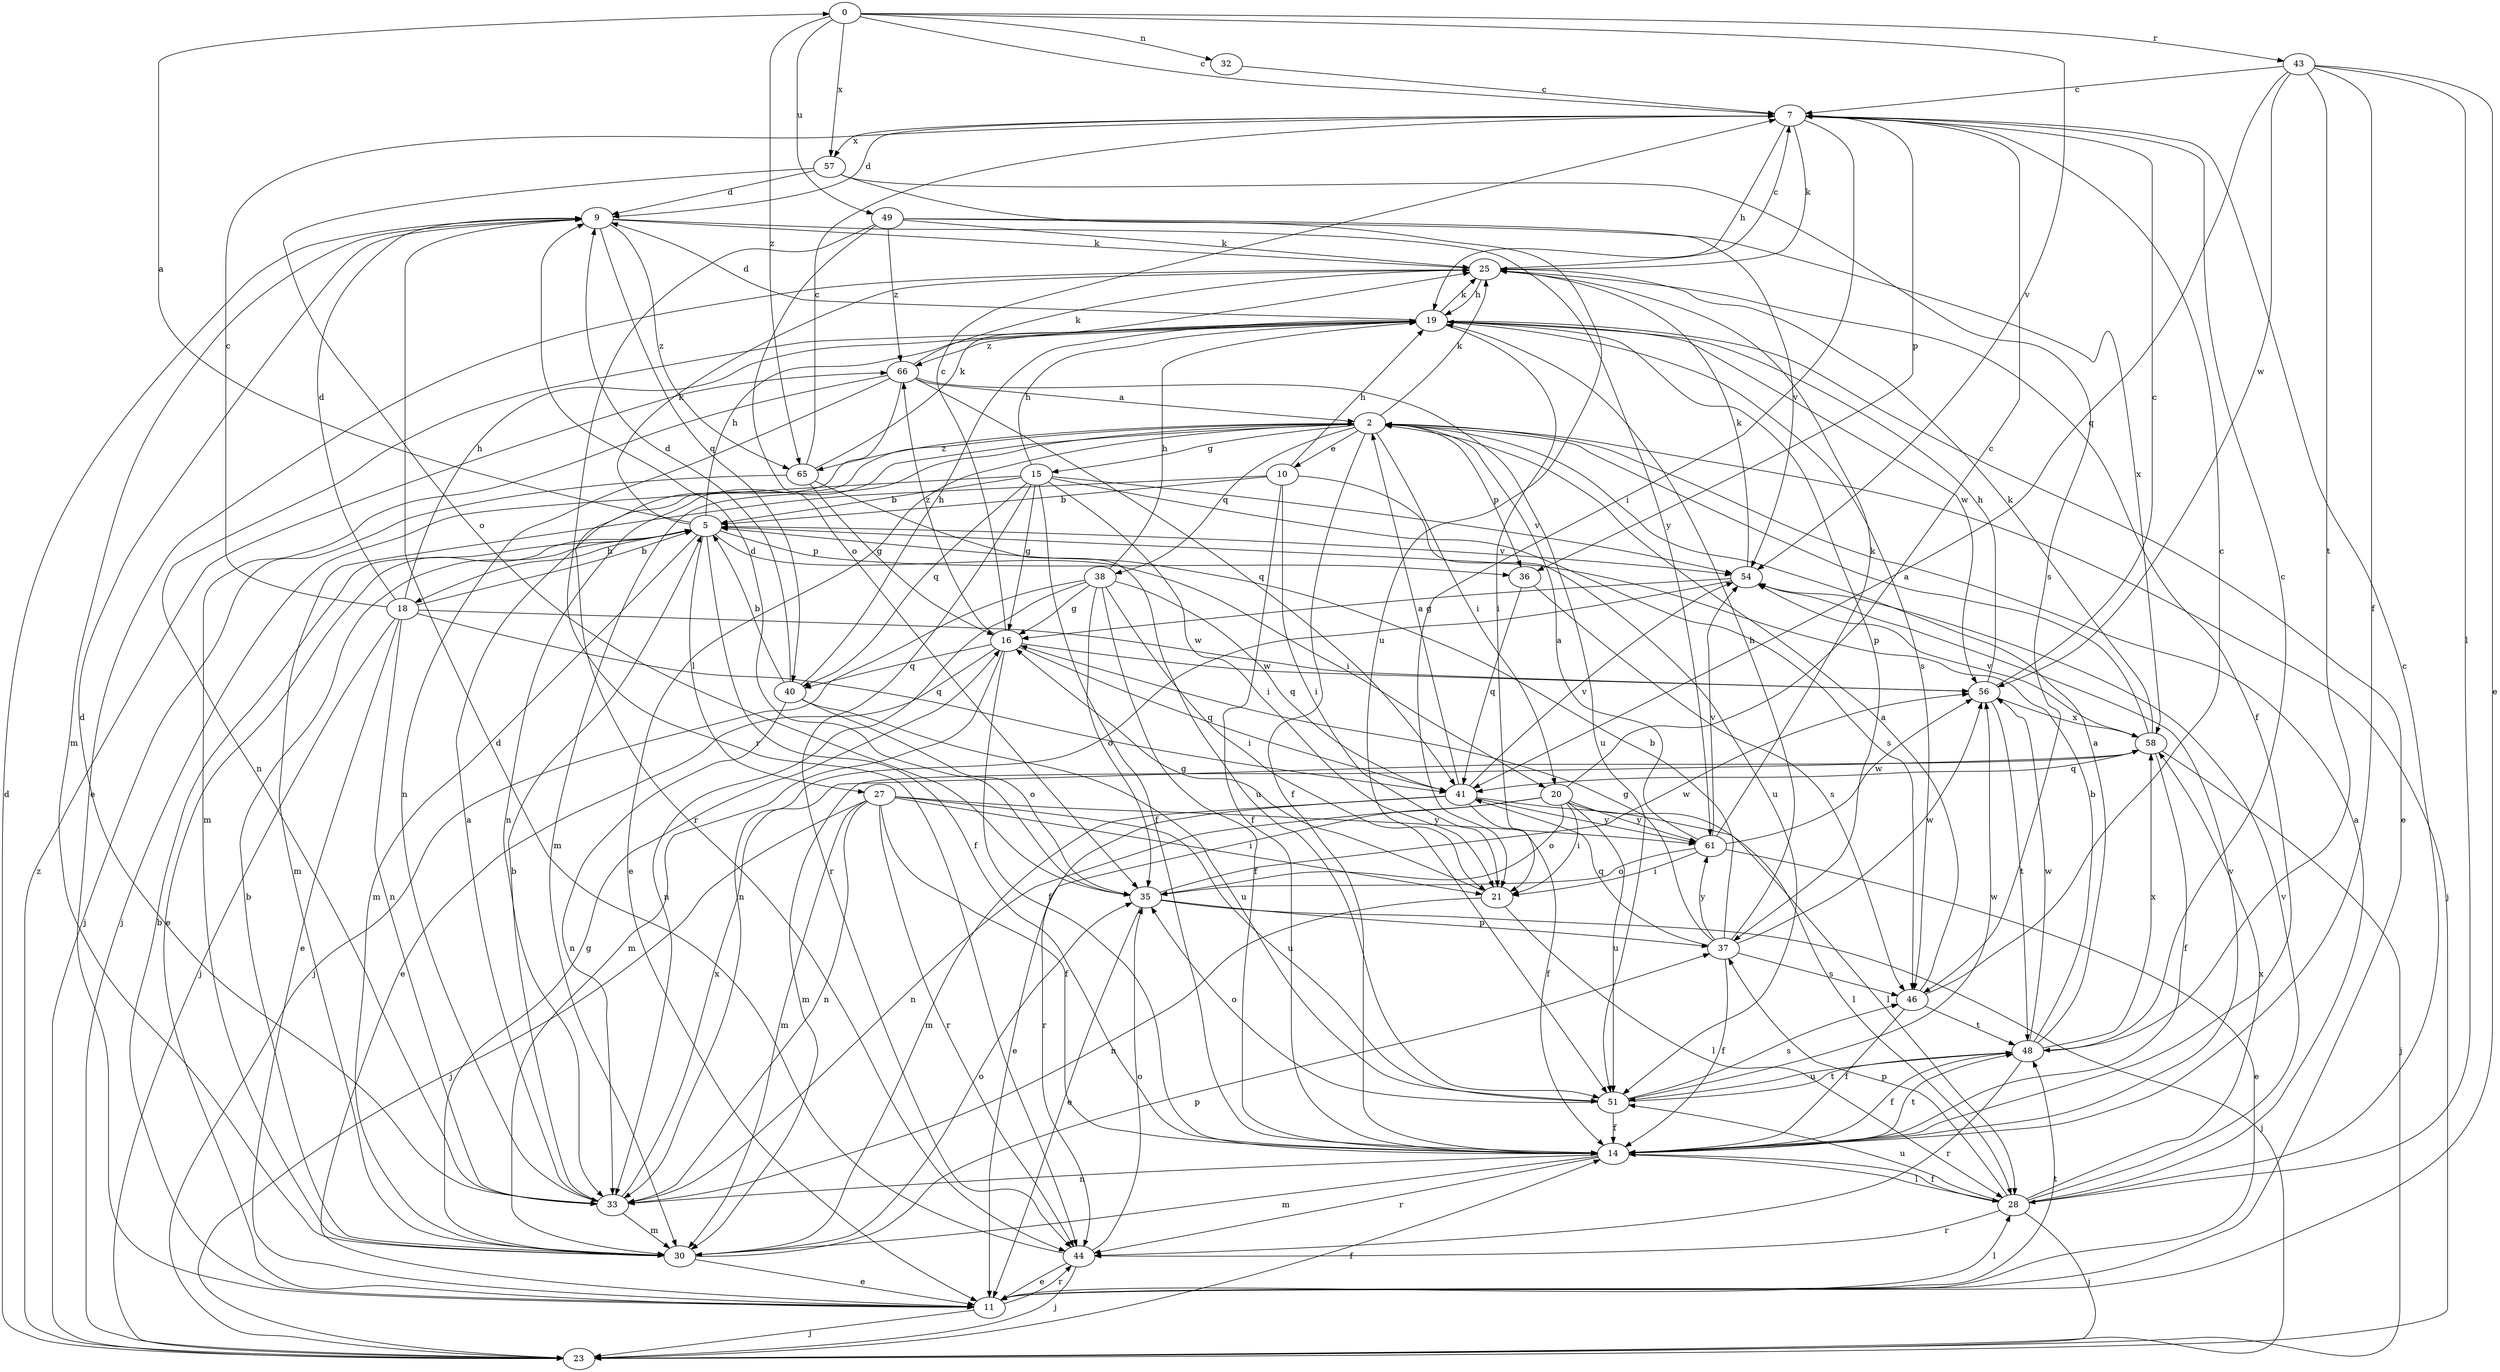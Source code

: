 strict digraph  {
0;
2;
5;
7;
9;
10;
11;
14;
15;
16;
18;
19;
20;
21;
23;
25;
27;
28;
30;
32;
33;
35;
36;
37;
38;
40;
41;
43;
44;
46;
48;
49;
51;
54;
56;
57;
58;
61;
65;
66;
0 -> 7  [label=c];
0 -> 32  [label=n];
0 -> 43  [label=r];
0 -> 49  [label=u];
0 -> 54  [label=v];
0 -> 57  [label=x];
0 -> 65  [label=z];
2 -> 10  [label=e];
2 -> 11  [label=e];
2 -> 14  [label=f];
2 -> 15  [label=g];
2 -> 20  [label=i];
2 -> 23  [label=j];
2 -> 25  [label=k];
2 -> 30  [label=m];
2 -> 33  [label=n];
2 -> 36  [label=p];
2 -> 38  [label=q];
2 -> 65  [label=z];
5 -> 0  [label=a];
5 -> 11  [label=e];
5 -> 14  [label=f];
5 -> 18  [label=h];
5 -> 19  [label=h];
5 -> 20  [label=i];
5 -> 25  [label=k];
5 -> 27  [label=l];
5 -> 30  [label=m];
5 -> 36  [label=p];
5 -> 54  [label=v];
7 -> 9  [label=d];
7 -> 19  [label=h];
7 -> 21  [label=i];
7 -> 25  [label=k];
7 -> 36  [label=p];
7 -> 57  [label=x];
9 -> 25  [label=k];
9 -> 30  [label=m];
9 -> 40  [label=q];
9 -> 61  [label=y];
9 -> 65  [label=z];
10 -> 5  [label=b];
10 -> 14  [label=f];
10 -> 19  [label=h];
10 -> 21  [label=i];
10 -> 30  [label=m];
10 -> 51  [label=u];
11 -> 5  [label=b];
11 -> 23  [label=j];
11 -> 28  [label=l];
11 -> 44  [label=r];
11 -> 48  [label=t];
14 -> 28  [label=l];
14 -> 30  [label=m];
14 -> 33  [label=n];
14 -> 44  [label=r];
14 -> 48  [label=t];
14 -> 54  [label=v];
15 -> 5  [label=b];
15 -> 14  [label=f];
15 -> 16  [label=g];
15 -> 19  [label=h];
15 -> 21  [label=i];
15 -> 23  [label=j];
15 -> 40  [label=q];
15 -> 44  [label=r];
15 -> 46  [label=s];
15 -> 54  [label=v];
16 -> 7  [label=c];
16 -> 11  [label=e];
16 -> 14  [label=f];
16 -> 30  [label=m];
16 -> 40  [label=q];
16 -> 41  [label=q];
16 -> 56  [label=w];
16 -> 66  [label=z];
18 -> 5  [label=b];
18 -> 7  [label=c];
18 -> 9  [label=d];
18 -> 11  [label=e];
18 -> 19  [label=h];
18 -> 23  [label=j];
18 -> 33  [label=n];
18 -> 41  [label=q];
18 -> 56  [label=w];
19 -> 9  [label=d];
19 -> 11  [label=e];
19 -> 21  [label=i];
19 -> 25  [label=k];
19 -> 33  [label=n];
19 -> 37  [label=p];
19 -> 46  [label=s];
19 -> 56  [label=w];
19 -> 66  [label=z];
20 -> 7  [label=c];
20 -> 11  [label=e];
20 -> 21  [label=i];
20 -> 28  [label=l];
20 -> 33  [label=n];
20 -> 35  [label=o];
20 -> 51  [label=u];
20 -> 61  [label=y];
21 -> 16  [label=g];
21 -> 28  [label=l];
21 -> 33  [label=n];
23 -> 9  [label=d];
23 -> 14  [label=f];
23 -> 66  [label=z];
25 -> 7  [label=c];
25 -> 11  [label=e];
25 -> 14  [label=f];
25 -> 19  [label=h];
27 -> 14  [label=f];
27 -> 21  [label=i];
27 -> 23  [label=j];
27 -> 30  [label=m];
27 -> 33  [label=n];
27 -> 44  [label=r];
27 -> 51  [label=u];
27 -> 61  [label=y];
28 -> 2  [label=a];
28 -> 7  [label=c];
28 -> 14  [label=f];
28 -> 23  [label=j];
28 -> 37  [label=p];
28 -> 44  [label=r];
28 -> 51  [label=u];
28 -> 54  [label=v];
28 -> 58  [label=x];
30 -> 5  [label=b];
30 -> 11  [label=e];
30 -> 16  [label=g];
30 -> 35  [label=o];
30 -> 37  [label=p];
32 -> 7  [label=c];
33 -> 2  [label=a];
33 -> 5  [label=b];
33 -> 9  [label=d];
33 -> 30  [label=m];
33 -> 58  [label=x];
35 -> 9  [label=d];
35 -> 11  [label=e];
35 -> 23  [label=j];
35 -> 37  [label=p];
35 -> 56  [label=w];
36 -> 41  [label=q];
36 -> 46  [label=s];
37 -> 5  [label=b];
37 -> 14  [label=f];
37 -> 16  [label=g];
37 -> 19  [label=h];
37 -> 41  [label=q];
37 -> 46  [label=s];
37 -> 56  [label=w];
37 -> 61  [label=y];
38 -> 14  [label=f];
38 -> 16  [label=g];
38 -> 19  [label=h];
38 -> 21  [label=i];
38 -> 23  [label=j];
38 -> 33  [label=n];
38 -> 35  [label=o];
38 -> 41  [label=q];
40 -> 5  [label=b];
40 -> 9  [label=d];
40 -> 19  [label=h];
40 -> 33  [label=n];
40 -> 35  [label=o];
40 -> 51  [label=u];
41 -> 2  [label=a];
41 -> 14  [label=f];
41 -> 28  [label=l];
41 -> 30  [label=m];
41 -> 44  [label=r];
41 -> 54  [label=v];
41 -> 61  [label=y];
43 -> 7  [label=c];
43 -> 11  [label=e];
43 -> 14  [label=f];
43 -> 28  [label=l];
43 -> 41  [label=q];
43 -> 48  [label=t];
43 -> 56  [label=w];
44 -> 9  [label=d];
44 -> 11  [label=e];
44 -> 23  [label=j];
44 -> 35  [label=o];
46 -> 2  [label=a];
46 -> 7  [label=c];
46 -> 14  [label=f];
46 -> 48  [label=t];
48 -> 2  [label=a];
48 -> 5  [label=b];
48 -> 7  [label=c];
48 -> 14  [label=f];
48 -> 44  [label=r];
48 -> 51  [label=u];
48 -> 56  [label=w];
48 -> 58  [label=x];
49 -> 25  [label=k];
49 -> 35  [label=o];
49 -> 44  [label=r];
49 -> 54  [label=v];
49 -> 58  [label=x];
49 -> 66  [label=z];
51 -> 14  [label=f];
51 -> 35  [label=o];
51 -> 46  [label=s];
51 -> 48  [label=t];
51 -> 56  [label=w];
54 -> 16  [label=g];
54 -> 25  [label=k];
54 -> 33  [label=n];
56 -> 7  [label=c];
56 -> 19  [label=h];
56 -> 48  [label=t];
56 -> 58  [label=x];
57 -> 9  [label=d];
57 -> 35  [label=o];
57 -> 46  [label=s];
57 -> 51  [label=u];
58 -> 2  [label=a];
58 -> 14  [label=f];
58 -> 23  [label=j];
58 -> 25  [label=k];
58 -> 30  [label=m];
58 -> 41  [label=q];
58 -> 54  [label=v];
61 -> 2  [label=a];
61 -> 11  [label=e];
61 -> 21  [label=i];
61 -> 25  [label=k];
61 -> 35  [label=o];
61 -> 54  [label=v];
61 -> 56  [label=w];
65 -> 7  [label=c];
65 -> 16  [label=g];
65 -> 23  [label=j];
65 -> 25  [label=k];
65 -> 51  [label=u];
66 -> 2  [label=a];
66 -> 25  [label=k];
66 -> 30  [label=m];
66 -> 33  [label=n];
66 -> 41  [label=q];
66 -> 44  [label=r];
66 -> 51  [label=u];
}
